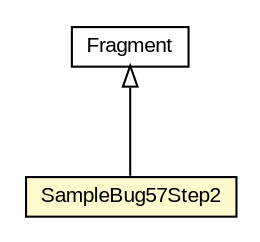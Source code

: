 #!/usr/local/bin/dot
#
# Class diagram 
# Generated by UMLGraph version R5_6-24-gf6e263 (http://www.umlgraph.org/)
#

digraph G {
	edge [fontname="arial",fontsize=10,labelfontname="arial",labelfontsize=10];
	node [fontname="arial",fontsize=10,shape=plaintext];
	nodesep=0.25;
	ranksep=0.5;
	// org.osmdroid.bugtestfragments.SampleBug57Step2
	c84670 [label=<<table title="org.osmdroid.bugtestfragments.SampleBug57Step2" border="0" cellborder="1" cellspacing="0" cellpadding="2" port="p" bgcolor="lemonChiffon" href="./SampleBug57Step2.html">
		<tr><td><table border="0" cellspacing="0" cellpadding="1">
<tr><td align="center" balign="center"> SampleBug57Step2 </td></tr>
		</table></td></tr>
		</table>>, URL="./SampleBug57Step2.html", fontname="arial", fontcolor="black", fontsize=10.0];
	//org.osmdroid.bugtestfragments.SampleBug57Step2 extends Fragment
	c84952:p -> c84670:p [dir=back,arrowtail=empty];
	// Fragment
	c84952[label=<<table title="Fragment" border="0" cellborder="1" cellspacing="0" cellpadding="2" port="p" href="http://java.sun.com/j2se/1.4.2/docs/api//Fragment.html">
		<tr><td><table border="0" cellspacing="0" cellpadding="1">
<tr><td align="center" balign="center"> Fragment </td></tr>
		</table></td></tr>
		</table>>, fontname="arial", fontcolor="black", fontsize=10.0];
}

